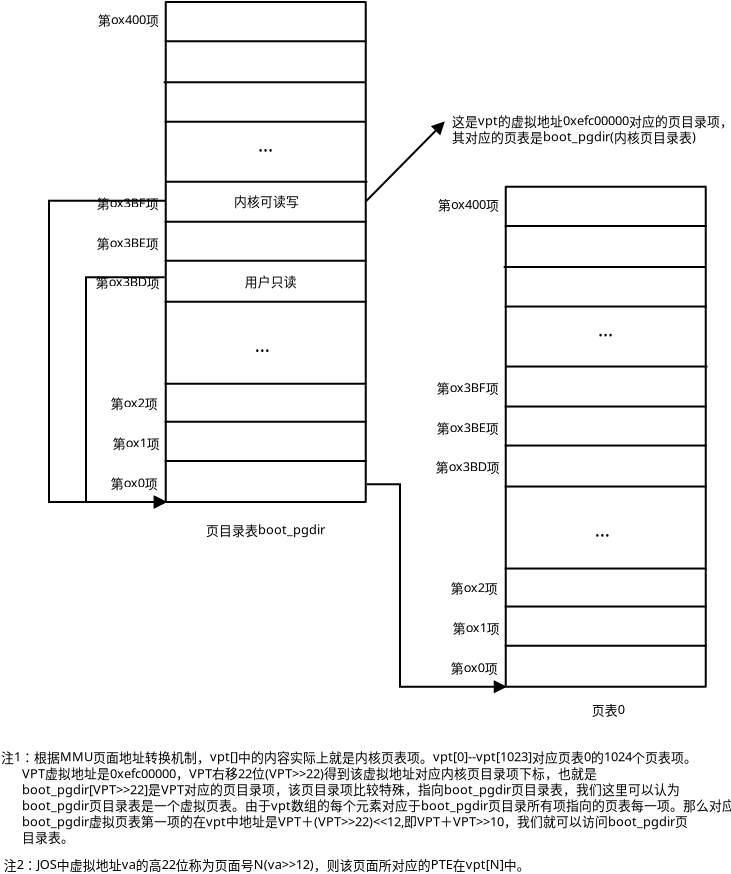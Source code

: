 <?xml version="1.0" encoding="UTF-8"?>
<dia:diagram xmlns:dia="http://www.lysator.liu.se/~alla/dia/">
  <dia:layer name="Background" visible="true">
    <dia:object type="Standard - Box" version="0" id="O0">
      <dia:attribute name="obj_pos">
        <dia:point val="17,8.025"/>
      </dia:attribute>
      <dia:attribute name="obj_bb">
        <dia:rectangle val="16.95,7.975;27.05,33.075"/>
      </dia:attribute>
      <dia:attribute name="elem_corner">
        <dia:point val="17,8.025"/>
      </dia:attribute>
      <dia:attribute name="elem_width">
        <dia:real val="10"/>
      </dia:attribute>
      <dia:attribute name="elem_height">
        <dia:real val="25"/>
      </dia:attribute>
      <dia:attribute name="show_background">
        <dia:boolean val="false"/>
      </dia:attribute>
      <dia:attribute name="corner_radius">
        <dia:real val="1.175e-38"/>
      </dia:attribute>
    </dia:object>
    <dia:object type="Standard - Line" version="0" id="O1">
      <dia:attribute name="obj_pos">
        <dia:point val="16.95,30.975"/>
      </dia:attribute>
      <dia:attribute name="obj_bb">
        <dia:rectangle val="16.9,30.925;27.1,31.025"/>
      </dia:attribute>
      <dia:attribute name="conn_endpoints">
        <dia:point val="16.95,30.975"/>
        <dia:point val="27.05,30.975"/>
      </dia:attribute>
      <dia:attribute name="numcp">
        <dia:int val="1"/>
      </dia:attribute>
    </dia:object>
    <dia:object type="Standard - Line" version="0" id="O2">
      <dia:attribute name="obj_pos">
        <dia:point val="16.948,29.012"/>
      </dia:attribute>
      <dia:attribute name="obj_bb">
        <dia:rectangle val="16.898,28.962;27.098,29.062"/>
      </dia:attribute>
      <dia:attribute name="conn_endpoints">
        <dia:point val="16.948,29.012"/>
        <dia:point val="27.047,29.012"/>
      </dia:attribute>
      <dia:attribute name="numcp">
        <dia:int val="1"/>
      </dia:attribute>
    </dia:object>
    <dia:object type="Standard - Line" version="0" id="O3">
      <dia:attribute name="obj_pos">
        <dia:point val="16.948,27.113"/>
      </dia:attribute>
      <dia:attribute name="obj_bb">
        <dia:rectangle val="16.898,27.062;27.098,27.163"/>
      </dia:attribute>
      <dia:attribute name="conn_endpoints">
        <dia:point val="16.948,27.113"/>
        <dia:point val="27.047,27.113"/>
      </dia:attribute>
      <dia:attribute name="numcp">
        <dia:int val="1"/>
      </dia:attribute>
    </dia:object>
    <dia:object type="Standard - Text" version="1" id="O4">
      <dia:attribute name="obj_pos">
        <dia:point val="21.45,25.525"/>
      </dia:attribute>
      <dia:attribute name="obj_bb">
        <dia:rectangle val="21.45,24.712;22.267,26.12"/>
      </dia:attribute>
      <dia:attribute name="text">
        <dia:composite type="text">
          <dia:attribute name="string">
            <dia:string>#...#</dia:string>
          </dia:attribute>
          <dia:attribute name="font">
            <dia:font family="sans" style="0" name="Helvetica"/>
          </dia:attribute>
          <dia:attribute name="height">
            <dia:real val="1.2"/>
          </dia:attribute>
          <dia:attribute name="pos">
            <dia:point val="21.45,25.525"/>
          </dia:attribute>
          <dia:attribute name="color">
            <dia:color val="#000000"/>
          </dia:attribute>
          <dia:attribute name="alignment">
            <dia:enum val="0"/>
          </dia:attribute>
        </dia:composite>
      </dia:attribute>
      <dia:attribute name="valign">
        <dia:enum val="3"/>
      </dia:attribute>
    </dia:object>
    <dia:object type="Standard - Line" version="0" id="O5">
      <dia:attribute name="obj_pos">
        <dia:point val="16.948,23.012"/>
      </dia:attribute>
      <dia:attribute name="obj_bb">
        <dia:rectangle val="16.898,22.962;27.098,23.062"/>
      </dia:attribute>
      <dia:attribute name="conn_endpoints">
        <dia:point val="16.948,23.012"/>
        <dia:point val="27.047,23.012"/>
      </dia:attribute>
      <dia:attribute name="numcp">
        <dia:int val="1"/>
      </dia:attribute>
    </dia:object>
    <dia:object type="Standard - Line" version="0" id="O6">
      <dia:attribute name="obj_pos">
        <dia:point val="16.948,20.962"/>
      </dia:attribute>
      <dia:attribute name="obj_bb">
        <dia:rectangle val="16.898,20.913;27.098,21.012"/>
      </dia:attribute>
      <dia:attribute name="conn_endpoints">
        <dia:point val="16.948,20.962"/>
        <dia:point val="27.047,20.962"/>
      </dia:attribute>
      <dia:attribute name="numcp">
        <dia:int val="1"/>
      </dia:attribute>
    </dia:object>
    <dia:object type="Standard - Line" version="0" id="O7">
      <dia:attribute name="obj_pos">
        <dia:point val="16.948,19.012"/>
      </dia:attribute>
      <dia:attribute name="obj_bb">
        <dia:rectangle val="16.898,18.962;27.098,19.062"/>
      </dia:attribute>
      <dia:attribute name="conn_endpoints">
        <dia:point val="16.948,19.012"/>
        <dia:point val="27.047,19.012"/>
      </dia:attribute>
      <dia:attribute name="numcp">
        <dia:int val="1"/>
      </dia:attribute>
    </dia:object>
    <dia:object type="Standard - Line" version="0" id="O8">
      <dia:attribute name="obj_pos">
        <dia:point val="16.983,17.012"/>
      </dia:attribute>
      <dia:attribute name="obj_bb">
        <dia:rectangle val="16.933,16.962;27.133,17.062"/>
      </dia:attribute>
      <dia:attribute name="conn_endpoints">
        <dia:point val="16.983,17.012"/>
        <dia:point val="27.082,17.012"/>
      </dia:attribute>
      <dia:attribute name="numcp">
        <dia:int val="1"/>
      </dia:attribute>
    </dia:object>
    <dia:object type="Standard - Text" version="1" id="O9">
      <dia:attribute name="obj_pos">
        <dia:point val="21.613,15.512"/>
      </dia:attribute>
      <dia:attribute name="obj_bb">
        <dia:rectangle val="21.613,14.7;22.43,16.108"/>
      </dia:attribute>
      <dia:attribute name="text">
        <dia:composite type="text">
          <dia:attribute name="string">
            <dia:string>#...#</dia:string>
          </dia:attribute>
          <dia:attribute name="font">
            <dia:font family="sans" style="0" name="Helvetica"/>
          </dia:attribute>
          <dia:attribute name="height">
            <dia:real val="1.2"/>
          </dia:attribute>
          <dia:attribute name="pos">
            <dia:point val="21.613,15.512"/>
          </dia:attribute>
          <dia:attribute name="color">
            <dia:color val="#000000"/>
          </dia:attribute>
          <dia:attribute name="alignment">
            <dia:enum val="0"/>
          </dia:attribute>
        </dia:composite>
      </dia:attribute>
      <dia:attribute name="valign">
        <dia:enum val="3"/>
      </dia:attribute>
    </dia:object>
    <dia:object type="Standard - Line" version="0" id="O10">
      <dia:attribute name="obj_pos">
        <dia:point val="16.948,14.012"/>
      </dia:attribute>
      <dia:attribute name="obj_bb">
        <dia:rectangle val="16.898,13.963;27.098,14.062"/>
      </dia:attribute>
      <dia:attribute name="conn_endpoints">
        <dia:point val="16.948,14.012"/>
        <dia:point val="27.047,14.012"/>
      </dia:attribute>
      <dia:attribute name="numcp">
        <dia:int val="1"/>
      </dia:attribute>
    </dia:object>
    <dia:object type="Standard - Line" version="0" id="O11">
      <dia:attribute name="obj_pos">
        <dia:point val="16.898,12.037"/>
      </dia:attribute>
      <dia:attribute name="obj_bb">
        <dia:rectangle val="16.848,11.988;27.047,12.088"/>
      </dia:attribute>
      <dia:attribute name="conn_endpoints">
        <dia:point val="16.898,12.037"/>
        <dia:point val="26.997,12.037"/>
      </dia:attribute>
      <dia:attribute name="numcp">
        <dia:int val="1"/>
      </dia:attribute>
    </dia:object>
    <dia:object type="Standard - Line" version="0" id="O12">
      <dia:attribute name="obj_pos">
        <dia:point val="16.948,9.988"/>
      </dia:attribute>
      <dia:attribute name="obj_bb">
        <dia:rectangle val="16.898,9.938;27.098,10.037"/>
      </dia:attribute>
      <dia:attribute name="conn_endpoints">
        <dia:point val="16.948,9.988"/>
        <dia:point val="27.047,9.988"/>
      </dia:attribute>
      <dia:attribute name="numcp">
        <dia:int val="1"/>
      </dia:attribute>
    </dia:object>
    <dia:object type="Standard - Text" version="1" id="O13">
      <dia:attribute name="obj_pos">
        <dia:point val="13.613,9.188"/>
      </dia:attribute>
      <dia:attribute name="obj_bb">
        <dia:rectangle val="13.613,8.623;16.605,9.563"/>
      </dia:attribute>
      <dia:attribute name="text">
        <dia:composite type="text">
          <dia:attribute name="string">
            <dia:string>#第ox400项#</dia:string>
          </dia:attribute>
          <dia:attribute name="font">
            <dia:font family="sans" style="0" name="Helvetica"/>
          </dia:attribute>
          <dia:attribute name="height">
            <dia:real val="0.8"/>
          </dia:attribute>
          <dia:attribute name="pos">
            <dia:point val="13.613,9.188"/>
          </dia:attribute>
          <dia:attribute name="color">
            <dia:color val="#000000"/>
          </dia:attribute>
          <dia:attribute name="alignment">
            <dia:enum val="0"/>
          </dia:attribute>
        </dia:composite>
      </dia:attribute>
      <dia:attribute name="valign">
        <dia:enum val="3"/>
      </dia:attribute>
    </dia:object>
    <dia:object type="Standard - Text" version="1" id="O14">
      <dia:attribute name="obj_pos">
        <dia:point val="13.498,22.302"/>
      </dia:attribute>
      <dia:attribute name="obj_bb">
        <dia:rectangle val="13.498,21.738;16.6,22.677"/>
      </dia:attribute>
      <dia:attribute name="text">
        <dia:composite type="text">
          <dia:attribute name="string">
            <dia:string>#第ox3BD项#</dia:string>
          </dia:attribute>
          <dia:attribute name="font">
            <dia:font family="sans" style="0" name="Helvetica"/>
          </dia:attribute>
          <dia:attribute name="height">
            <dia:real val="0.8"/>
          </dia:attribute>
          <dia:attribute name="pos">
            <dia:point val="13.498,22.302"/>
          </dia:attribute>
          <dia:attribute name="color">
            <dia:color val="#000000"/>
          </dia:attribute>
          <dia:attribute name="alignment">
            <dia:enum val="0"/>
          </dia:attribute>
        </dia:composite>
      </dia:attribute>
      <dia:attribute name="valign">
        <dia:enum val="3"/>
      </dia:attribute>
    </dia:object>
    <dia:object type="Standard - Text" version="1" id="O15">
      <dia:attribute name="obj_pos">
        <dia:point val="13.547,20.352"/>
      </dia:attribute>
      <dia:attribute name="obj_bb">
        <dia:rectangle val="13.547,19.788;16.57,20.727"/>
      </dia:attribute>
      <dia:attribute name="text">
        <dia:composite type="text">
          <dia:attribute name="string">
            <dia:string>#第ox3BE项#</dia:string>
          </dia:attribute>
          <dia:attribute name="font">
            <dia:font family="sans" style="0" name="Helvetica"/>
          </dia:attribute>
          <dia:attribute name="height">
            <dia:real val="0.8"/>
          </dia:attribute>
          <dia:attribute name="pos">
            <dia:point val="13.547,20.352"/>
          </dia:attribute>
          <dia:attribute name="color">
            <dia:color val="#000000"/>
          </dia:attribute>
          <dia:attribute name="alignment">
            <dia:enum val="0"/>
          </dia:attribute>
        </dia:composite>
      </dia:attribute>
      <dia:attribute name="valign">
        <dia:enum val="3"/>
      </dia:attribute>
    </dia:object>
    <dia:object type="Standard - Text" version="1" id="O16">
      <dia:attribute name="obj_pos">
        <dia:point val="13.547,18.352"/>
      </dia:attribute>
      <dia:attribute name="obj_bb">
        <dia:rectangle val="13.547,17.788;16.535,18.727"/>
      </dia:attribute>
      <dia:attribute name="text">
        <dia:composite type="text">
          <dia:attribute name="string">
            <dia:string>#第ox3BF项#</dia:string>
          </dia:attribute>
          <dia:attribute name="font">
            <dia:font family="sans" style="0" name="Helvetica"/>
          </dia:attribute>
          <dia:attribute name="height">
            <dia:real val="0.8"/>
          </dia:attribute>
          <dia:attribute name="pos">
            <dia:point val="13.547,18.352"/>
          </dia:attribute>
          <dia:attribute name="color">
            <dia:color val="#000000"/>
          </dia:attribute>
          <dia:attribute name="alignment">
            <dia:enum val="0"/>
          </dia:attribute>
        </dia:composite>
      </dia:attribute>
      <dia:attribute name="valign">
        <dia:enum val="3"/>
      </dia:attribute>
    </dia:object>
    <dia:object type="Standard - Text" version="1" id="O17">
      <dia:attribute name="obj_pos">
        <dia:point val="14.248,32.352"/>
      </dia:attribute>
      <dia:attribute name="obj_bb">
        <dia:rectangle val="14.248,31.788;16.497,32.727"/>
      </dia:attribute>
      <dia:attribute name="text">
        <dia:composite type="text">
          <dia:attribute name="string">
            <dia:string>#第ox0项#</dia:string>
          </dia:attribute>
          <dia:attribute name="font">
            <dia:font family="sans" style="0" name="Helvetica"/>
          </dia:attribute>
          <dia:attribute name="height">
            <dia:real val="0.8"/>
          </dia:attribute>
          <dia:attribute name="pos">
            <dia:point val="14.248,32.352"/>
          </dia:attribute>
          <dia:attribute name="color">
            <dia:color val="#000000"/>
          </dia:attribute>
          <dia:attribute name="alignment">
            <dia:enum val="0"/>
          </dia:attribute>
        </dia:composite>
      </dia:attribute>
      <dia:attribute name="valign">
        <dia:enum val="3"/>
      </dia:attribute>
    </dia:object>
    <dia:object type="Standard - Text" version="1" id="O18">
      <dia:attribute name="obj_pos">
        <dia:point val="14.348,30.352"/>
      </dia:attribute>
      <dia:attribute name="obj_bb">
        <dia:rectangle val="14.348,29.788;16.6,30.727"/>
      </dia:attribute>
      <dia:attribute name="text">
        <dia:composite type="text">
          <dia:attribute name="string">
            <dia:string>#第ox1项#</dia:string>
          </dia:attribute>
          <dia:attribute name="font">
            <dia:font family="sans" style="0" name="Helvetica"/>
          </dia:attribute>
          <dia:attribute name="height">
            <dia:real val="0.8"/>
          </dia:attribute>
          <dia:attribute name="pos">
            <dia:point val="14.348,30.352"/>
          </dia:attribute>
          <dia:attribute name="color">
            <dia:color val="#000000"/>
          </dia:attribute>
          <dia:attribute name="alignment">
            <dia:enum val="0"/>
          </dia:attribute>
        </dia:composite>
      </dia:attribute>
      <dia:attribute name="valign">
        <dia:enum val="3"/>
      </dia:attribute>
    </dia:object>
    <dia:object type="Standard - Text" version="1" id="O19">
      <dia:attribute name="obj_pos">
        <dia:point val="14.248,28.352"/>
      </dia:attribute>
      <dia:attribute name="obj_bb">
        <dia:rectangle val="14.248,27.788;16.495,28.727"/>
      </dia:attribute>
      <dia:attribute name="text">
        <dia:composite type="text">
          <dia:attribute name="string">
            <dia:string>#第ox2项#</dia:string>
          </dia:attribute>
          <dia:attribute name="font">
            <dia:font family="sans" style="0" name="Helvetica"/>
          </dia:attribute>
          <dia:attribute name="height">
            <dia:real val="0.8"/>
          </dia:attribute>
          <dia:attribute name="pos">
            <dia:point val="14.248,28.352"/>
          </dia:attribute>
          <dia:attribute name="color">
            <dia:color val="#000000"/>
          </dia:attribute>
          <dia:attribute name="alignment">
            <dia:enum val="0"/>
          </dia:attribute>
        </dia:composite>
      </dia:attribute>
      <dia:attribute name="valign">
        <dia:enum val="3"/>
      </dia:attribute>
    </dia:object>
    <dia:object type="Standard - Text" version="1" id="O20">
      <dia:attribute name="obj_pos">
        <dia:point val="19.013,34.688"/>
      </dia:attribute>
      <dia:attribute name="obj_bb">
        <dia:rectangle val="19.013,34.123;24.518,35.063"/>
      </dia:attribute>
      <dia:attribute name="text">
        <dia:composite type="text">
          <dia:attribute name="string">
            <dia:string>#页目录表boot_pgdir#</dia:string>
          </dia:attribute>
          <dia:attribute name="font">
            <dia:font family="sans" style="0" name="Helvetica"/>
          </dia:attribute>
          <dia:attribute name="height">
            <dia:real val="0.8"/>
          </dia:attribute>
          <dia:attribute name="pos">
            <dia:point val="19.013,34.688"/>
          </dia:attribute>
          <dia:attribute name="color">
            <dia:color val="#000000"/>
          </dia:attribute>
          <dia:attribute name="alignment">
            <dia:enum val="0"/>
          </dia:attribute>
        </dia:composite>
      </dia:attribute>
      <dia:attribute name="valign">
        <dia:enum val="3"/>
      </dia:attribute>
    </dia:object>
    <dia:object type="Standard - Box" version="0" id="O21">
      <dia:attribute name="obj_pos">
        <dia:point val="34.0,17.262"/>
      </dia:attribute>
      <dia:attribute name="obj_bb">
        <dia:rectangle val="33.95,17.212;44.05,42.312"/>
      </dia:attribute>
      <dia:attribute name="elem_corner">
        <dia:point val="34.0,17.262"/>
      </dia:attribute>
      <dia:attribute name="elem_width">
        <dia:real val="10"/>
      </dia:attribute>
      <dia:attribute name="elem_height">
        <dia:real val="25"/>
      </dia:attribute>
      <dia:attribute name="show_background">
        <dia:boolean val="false"/>
      </dia:attribute>
      <dia:attribute name="corner_radius">
        <dia:real val="1.175e-38"/>
      </dia:attribute>
    </dia:object>
    <dia:object type="Standard - Line" version="0" id="O22">
      <dia:attribute name="obj_pos">
        <dia:point val="33.95,40.212"/>
      </dia:attribute>
      <dia:attribute name="obj_bb">
        <dia:rectangle val="33.9,40.163;44.1,40.263"/>
      </dia:attribute>
      <dia:attribute name="conn_endpoints">
        <dia:point val="33.95,40.212"/>
        <dia:point val="44.05,40.212"/>
      </dia:attribute>
      <dia:attribute name="numcp">
        <dia:int val="1"/>
      </dia:attribute>
    </dia:object>
    <dia:object type="Standard - Line" version="0" id="O23">
      <dia:attribute name="obj_pos">
        <dia:point val="33.948,38.25"/>
      </dia:attribute>
      <dia:attribute name="obj_bb">
        <dia:rectangle val="33.898,38.2;44.098,38.3"/>
      </dia:attribute>
      <dia:attribute name="conn_endpoints">
        <dia:point val="33.948,38.25"/>
        <dia:point val="44.048,38.25"/>
      </dia:attribute>
      <dia:attribute name="numcp">
        <dia:int val="1"/>
      </dia:attribute>
    </dia:object>
    <dia:object type="Standard - Line" version="0" id="O24">
      <dia:attribute name="obj_pos">
        <dia:point val="33.948,36.35"/>
      </dia:attribute>
      <dia:attribute name="obj_bb">
        <dia:rectangle val="33.898,36.3;44.098,36.4"/>
      </dia:attribute>
      <dia:attribute name="conn_endpoints">
        <dia:point val="33.948,36.35"/>
        <dia:point val="44.048,36.35"/>
      </dia:attribute>
      <dia:attribute name="numcp">
        <dia:int val="1"/>
      </dia:attribute>
    </dia:object>
    <dia:object type="Standard - Text" version="1" id="O25">
      <dia:attribute name="obj_pos">
        <dia:point val="38.45,34.763"/>
      </dia:attribute>
      <dia:attribute name="obj_bb">
        <dia:rectangle val="38.45,33.95;39.268,35.358"/>
      </dia:attribute>
      <dia:attribute name="text">
        <dia:composite type="text">
          <dia:attribute name="string">
            <dia:string>#...#</dia:string>
          </dia:attribute>
          <dia:attribute name="font">
            <dia:font family="sans" style="0" name="Helvetica"/>
          </dia:attribute>
          <dia:attribute name="height">
            <dia:real val="1.2"/>
          </dia:attribute>
          <dia:attribute name="pos">
            <dia:point val="38.45,34.763"/>
          </dia:attribute>
          <dia:attribute name="color">
            <dia:color val="#000000"/>
          </dia:attribute>
          <dia:attribute name="alignment">
            <dia:enum val="0"/>
          </dia:attribute>
        </dia:composite>
      </dia:attribute>
      <dia:attribute name="valign">
        <dia:enum val="3"/>
      </dia:attribute>
    </dia:object>
    <dia:object type="Standard - Line" version="0" id="O26">
      <dia:attribute name="obj_pos">
        <dia:point val="33.948,32.25"/>
      </dia:attribute>
      <dia:attribute name="obj_bb">
        <dia:rectangle val="33.898,32.2;44.098,32.3"/>
      </dia:attribute>
      <dia:attribute name="conn_endpoints">
        <dia:point val="33.948,32.25"/>
        <dia:point val="44.048,32.25"/>
      </dia:attribute>
      <dia:attribute name="numcp">
        <dia:int val="1"/>
      </dia:attribute>
    </dia:object>
    <dia:object type="Standard - Line" version="0" id="O27">
      <dia:attribute name="obj_pos">
        <dia:point val="33.948,30.2"/>
      </dia:attribute>
      <dia:attribute name="obj_bb">
        <dia:rectangle val="33.898,30.15;44.098,30.25"/>
      </dia:attribute>
      <dia:attribute name="conn_endpoints">
        <dia:point val="33.948,30.2"/>
        <dia:point val="44.048,30.2"/>
      </dia:attribute>
      <dia:attribute name="numcp">
        <dia:int val="1"/>
      </dia:attribute>
    </dia:object>
    <dia:object type="Standard - Line" version="0" id="O28">
      <dia:attribute name="obj_pos">
        <dia:point val="33.948,28.25"/>
      </dia:attribute>
      <dia:attribute name="obj_bb">
        <dia:rectangle val="33.898,28.2;44.098,28.3"/>
      </dia:attribute>
      <dia:attribute name="conn_endpoints">
        <dia:point val="33.948,28.25"/>
        <dia:point val="44.048,28.25"/>
      </dia:attribute>
      <dia:attribute name="numcp">
        <dia:int val="1"/>
      </dia:attribute>
    </dia:object>
    <dia:object type="Standard - Line" version="0" id="O29">
      <dia:attribute name="obj_pos">
        <dia:point val="33.983,26.25"/>
      </dia:attribute>
      <dia:attribute name="obj_bb">
        <dia:rectangle val="33.933,26.2;44.133,26.3"/>
      </dia:attribute>
      <dia:attribute name="conn_endpoints">
        <dia:point val="33.983,26.25"/>
        <dia:point val="44.083,26.25"/>
      </dia:attribute>
      <dia:attribute name="numcp">
        <dia:int val="1"/>
      </dia:attribute>
    </dia:object>
    <dia:object type="Standard - Text" version="1" id="O30">
      <dia:attribute name="obj_pos">
        <dia:point val="38.613,24.75"/>
      </dia:attribute>
      <dia:attribute name="obj_bb">
        <dia:rectangle val="38.613,23.938;39.43,25.345"/>
      </dia:attribute>
      <dia:attribute name="text">
        <dia:composite type="text">
          <dia:attribute name="string">
            <dia:string>#...#</dia:string>
          </dia:attribute>
          <dia:attribute name="font">
            <dia:font family="sans" style="0" name="Helvetica"/>
          </dia:attribute>
          <dia:attribute name="height">
            <dia:real val="1.2"/>
          </dia:attribute>
          <dia:attribute name="pos">
            <dia:point val="38.613,24.75"/>
          </dia:attribute>
          <dia:attribute name="color">
            <dia:color val="#000000"/>
          </dia:attribute>
          <dia:attribute name="alignment">
            <dia:enum val="0"/>
          </dia:attribute>
        </dia:composite>
      </dia:attribute>
      <dia:attribute name="valign">
        <dia:enum val="3"/>
      </dia:attribute>
    </dia:object>
    <dia:object type="Standard - Line" version="0" id="O31">
      <dia:attribute name="obj_pos">
        <dia:point val="33.948,23.25"/>
      </dia:attribute>
      <dia:attribute name="obj_bb">
        <dia:rectangle val="33.898,23.2;44.098,23.3"/>
      </dia:attribute>
      <dia:attribute name="conn_endpoints">
        <dia:point val="33.948,23.25"/>
        <dia:point val="44.048,23.25"/>
      </dia:attribute>
      <dia:attribute name="numcp">
        <dia:int val="1"/>
      </dia:attribute>
    </dia:object>
    <dia:object type="Standard - Line" version="0" id="O32">
      <dia:attribute name="obj_pos">
        <dia:point val="33.898,21.275"/>
      </dia:attribute>
      <dia:attribute name="obj_bb">
        <dia:rectangle val="33.848,21.225;44.048,21.325"/>
      </dia:attribute>
      <dia:attribute name="conn_endpoints">
        <dia:point val="33.898,21.275"/>
        <dia:point val="43.998,21.275"/>
      </dia:attribute>
      <dia:attribute name="numcp">
        <dia:int val="1"/>
      </dia:attribute>
    </dia:object>
    <dia:object type="Standard - Line" version="0" id="O33">
      <dia:attribute name="obj_pos">
        <dia:point val="33.948,19.225"/>
      </dia:attribute>
      <dia:attribute name="obj_bb">
        <dia:rectangle val="33.898,19.175;44.098,19.275"/>
      </dia:attribute>
      <dia:attribute name="conn_endpoints">
        <dia:point val="33.948,19.225"/>
        <dia:point val="44.048,19.225"/>
      </dia:attribute>
      <dia:attribute name="numcp">
        <dia:int val="1"/>
      </dia:attribute>
    </dia:object>
    <dia:object type="Standard - Text" version="1" id="O34">
      <dia:attribute name="obj_pos">
        <dia:point val="30.613,18.425"/>
      </dia:attribute>
      <dia:attribute name="obj_bb">
        <dia:rectangle val="30.613,17.861;33.605,18.801"/>
      </dia:attribute>
      <dia:attribute name="text">
        <dia:composite type="text">
          <dia:attribute name="string">
            <dia:string>#第ox400项#</dia:string>
          </dia:attribute>
          <dia:attribute name="font">
            <dia:font family="sans" style="0" name="Helvetica"/>
          </dia:attribute>
          <dia:attribute name="height">
            <dia:real val="0.8"/>
          </dia:attribute>
          <dia:attribute name="pos">
            <dia:point val="30.613,18.425"/>
          </dia:attribute>
          <dia:attribute name="color">
            <dia:color val="#000000"/>
          </dia:attribute>
          <dia:attribute name="alignment">
            <dia:enum val="0"/>
          </dia:attribute>
        </dia:composite>
      </dia:attribute>
      <dia:attribute name="valign">
        <dia:enum val="3"/>
      </dia:attribute>
    </dia:object>
    <dia:object type="Standard - Text" version="1" id="O35">
      <dia:attribute name="obj_pos">
        <dia:point val="30.498,31.539"/>
      </dia:attribute>
      <dia:attribute name="obj_bb">
        <dia:rectangle val="30.498,30.975;33.6,31.915"/>
      </dia:attribute>
      <dia:attribute name="text">
        <dia:composite type="text">
          <dia:attribute name="string">
            <dia:string>#第ox3BD项#</dia:string>
          </dia:attribute>
          <dia:attribute name="font">
            <dia:font family="sans" style="0" name="Helvetica"/>
          </dia:attribute>
          <dia:attribute name="height">
            <dia:real val="0.8"/>
          </dia:attribute>
          <dia:attribute name="pos">
            <dia:point val="30.498,31.539"/>
          </dia:attribute>
          <dia:attribute name="color">
            <dia:color val="#000000"/>
          </dia:attribute>
          <dia:attribute name="alignment">
            <dia:enum val="0"/>
          </dia:attribute>
        </dia:composite>
      </dia:attribute>
      <dia:attribute name="valign">
        <dia:enum val="3"/>
      </dia:attribute>
    </dia:object>
    <dia:object type="Standard - Text" version="1" id="O36">
      <dia:attribute name="obj_pos">
        <dia:point val="30.548,29.589"/>
      </dia:attribute>
      <dia:attribute name="obj_bb">
        <dia:rectangle val="30.548,29.025;33.57,29.965"/>
      </dia:attribute>
      <dia:attribute name="text">
        <dia:composite type="text">
          <dia:attribute name="string">
            <dia:string>#第ox3BE项#</dia:string>
          </dia:attribute>
          <dia:attribute name="font">
            <dia:font family="sans" style="0" name="Helvetica"/>
          </dia:attribute>
          <dia:attribute name="height">
            <dia:real val="0.8"/>
          </dia:attribute>
          <dia:attribute name="pos">
            <dia:point val="30.548,29.589"/>
          </dia:attribute>
          <dia:attribute name="color">
            <dia:color val="#000000"/>
          </dia:attribute>
          <dia:attribute name="alignment">
            <dia:enum val="0"/>
          </dia:attribute>
        </dia:composite>
      </dia:attribute>
      <dia:attribute name="valign">
        <dia:enum val="3"/>
      </dia:attribute>
    </dia:object>
    <dia:object type="Standard - Text" version="1" id="O37">
      <dia:attribute name="obj_pos">
        <dia:point val="30.548,27.589"/>
      </dia:attribute>
      <dia:attribute name="obj_bb">
        <dia:rectangle val="30.548,27.025;33.535,27.965"/>
      </dia:attribute>
      <dia:attribute name="text">
        <dia:composite type="text">
          <dia:attribute name="string">
            <dia:string>#第ox3BF项#</dia:string>
          </dia:attribute>
          <dia:attribute name="font">
            <dia:font family="sans" style="0" name="Helvetica"/>
          </dia:attribute>
          <dia:attribute name="height">
            <dia:real val="0.8"/>
          </dia:attribute>
          <dia:attribute name="pos">
            <dia:point val="30.548,27.589"/>
          </dia:attribute>
          <dia:attribute name="color">
            <dia:color val="#000000"/>
          </dia:attribute>
          <dia:attribute name="alignment">
            <dia:enum val="0"/>
          </dia:attribute>
        </dia:composite>
      </dia:attribute>
      <dia:attribute name="valign">
        <dia:enum val="3"/>
      </dia:attribute>
    </dia:object>
    <dia:object type="Standard - Text" version="1" id="O38">
      <dia:attribute name="obj_pos">
        <dia:point val="31.248,41.589"/>
      </dia:attribute>
      <dia:attribute name="obj_bb">
        <dia:rectangle val="31.248,41.025;33.498,41.965"/>
      </dia:attribute>
      <dia:attribute name="text">
        <dia:composite type="text">
          <dia:attribute name="string">
            <dia:string>#第ox0项#</dia:string>
          </dia:attribute>
          <dia:attribute name="font">
            <dia:font family="sans" style="0" name="Helvetica"/>
          </dia:attribute>
          <dia:attribute name="height">
            <dia:real val="0.8"/>
          </dia:attribute>
          <dia:attribute name="pos">
            <dia:point val="31.248,41.589"/>
          </dia:attribute>
          <dia:attribute name="color">
            <dia:color val="#000000"/>
          </dia:attribute>
          <dia:attribute name="alignment">
            <dia:enum val="0"/>
          </dia:attribute>
        </dia:composite>
      </dia:attribute>
      <dia:attribute name="valign">
        <dia:enum val="3"/>
      </dia:attribute>
    </dia:object>
    <dia:object type="Standard - Text" version="1" id="O39">
      <dia:attribute name="obj_pos">
        <dia:point val="31.348,39.589"/>
      </dia:attribute>
      <dia:attribute name="obj_bb">
        <dia:rectangle val="31.348,39.025;33.6,39.965"/>
      </dia:attribute>
      <dia:attribute name="text">
        <dia:composite type="text">
          <dia:attribute name="string">
            <dia:string>#第ox1项#</dia:string>
          </dia:attribute>
          <dia:attribute name="font">
            <dia:font family="sans" style="0" name="Helvetica"/>
          </dia:attribute>
          <dia:attribute name="height">
            <dia:real val="0.8"/>
          </dia:attribute>
          <dia:attribute name="pos">
            <dia:point val="31.348,39.589"/>
          </dia:attribute>
          <dia:attribute name="color">
            <dia:color val="#000000"/>
          </dia:attribute>
          <dia:attribute name="alignment">
            <dia:enum val="0"/>
          </dia:attribute>
        </dia:composite>
      </dia:attribute>
      <dia:attribute name="valign">
        <dia:enum val="3"/>
      </dia:attribute>
    </dia:object>
    <dia:object type="Standard - Text" version="1" id="O40">
      <dia:attribute name="obj_pos">
        <dia:point val="31.248,37.589"/>
      </dia:attribute>
      <dia:attribute name="obj_bb">
        <dia:rectangle val="31.248,37.025;33.495,37.965"/>
      </dia:attribute>
      <dia:attribute name="text">
        <dia:composite type="text">
          <dia:attribute name="string">
            <dia:string>#第ox2项#</dia:string>
          </dia:attribute>
          <dia:attribute name="font">
            <dia:font family="sans" style="0" name="Helvetica"/>
          </dia:attribute>
          <dia:attribute name="height">
            <dia:real val="0.8"/>
          </dia:attribute>
          <dia:attribute name="pos">
            <dia:point val="31.248,37.589"/>
          </dia:attribute>
          <dia:attribute name="color">
            <dia:color val="#000000"/>
          </dia:attribute>
          <dia:attribute name="alignment">
            <dia:enum val="0"/>
          </dia:attribute>
        </dia:composite>
      </dia:attribute>
      <dia:attribute name="valign">
        <dia:enum val="3"/>
      </dia:attribute>
    </dia:object>
    <dia:object type="Standard - ZigZagLine" version="1" id="O41">
      <dia:attribute name="obj_pos">
        <dia:point val="27.063,32.138"/>
      </dia:attribute>
      <dia:attribute name="obj_bb">
        <dia:rectangle val="27.013,32.087;34.05,42.763"/>
      </dia:attribute>
      <dia:attribute name="orth_points">
        <dia:point val="27.063,32.138"/>
        <dia:point val="28.713,32.138"/>
        <dia:point val="28.713,42.263"/>
        <dia:point val="34.0,42.263"/>
      </dia:attribute>
      <dia:attribute name="orth_orient">
        <dia:enum val="0"/>
        <dia:enum val="1"/>
        <dia:enum val="0"/>
      </dia:attribute>
      <dia:attribute name="autorouting">
        <dia:boolean val="false"/>
      </dia:attribute>
      <dia:attribute name="end_arrow">
        <dia:enum val="3"/>
      </dia:attribute>
      <dia:attribute name="end_arrow_length">
        <dia:real val="0.5"/>
      </dia:attribute>
      <dia:attribute name="end_arrow_width">
        <dia:real val="0.5"/>
      </dia:attribute>
      <dia:connections>
        <dia:connection handle="1" to="O21" connection="5"/>
      </dia:connections>
    </dia:object>
    <dia:object type="Standard - ZigZagLine" version="1" id="O42">
      <dia:attribute name="obj_pos">
        <dia:point val="16.963,17.962"/>
      </dia:attribute>
      <dia:attribute name="obj_bb">
        <dia:rectangle val="11.113,17.913;17.05,33.525"/>
      </dia:attribute>
      <dia:attribute name="orth_points">
        <dia:point val="16.963,17.962"/>
        <dia:point val="11.163,17.962"/>
        <dia:point val="11.163,33.025"/>
        <dia:point val="17,33.025"/>
      </dia:attribute>
      <dia:attribute name="orth_orient">
        <dia:enum val="0"/>
        <dia:enum val="1"/>
        <dia:enum val="0"/>
      </dia:attribute>
      <dia:attribute name="autorouting">
        <dia:boolean val="false"/>
      </dia:attribute>
      <dia:attribute name="end_arrow">
        <dia:enum val="3"/>
      </dia:attribute>
      <dia:attribute name="end_arrow_length">
        <dia:real val="0.5"/>
      </dia:attribute>
      <dia:attribute name="end_arrow_width">
        <dia:real val="0.5"/>
      </dia:attribute>
      <dia:connections>
        <dia:connection handle="1" to="O0" connection="5"/>
      </dia:connections>
    </dia:object>
    <dia:object type="Standard - ZigZagLine" version="1" id="O43">
      <dia:attribute name="obj_pos">
        <dia:point val="16.948,21.788"/>
      </dia:attribute>
      <dia:attribute name="obj_bb">
        <dia:rectangle val="12.963,21.738;17.05,33.525"/>
      </dia:attribute>
      <dia:attribute name="orth_points">
        <dia:point val="16.948,21.788"/>
        <dia:point val="13.013,21.788"/>
        <dia:point val="13.013,33.025"/>
        <dia:point val="17,33.025"/>
      </dia:attribute>
      <dia:attribute name="orth_orient">
        <dia:enum val="0"/>
        <dia:enum val="1"/>
        <dia:enum val="0"/>
      </dia:attribute>
      <dia:attribute name="autorouting">
        <dia:boolean val="false"/>
      </dia:attribute>
      <dia:attribute name="end_arrow">
        <dia:enum val="3"/>
      </dia:attribute>
      <dia:attribute name="end_arrow_length">
        <dia:real val="0.5"/>
      </dia:attribute>
      <dia:attribute name="end_arrow_width">
        <dia:real val="0.5"/>
      </dia:attribute>
      <dia:connections>
        <dia:connection handle="1" to="O0" connection="5"/>
      </dia:connections>
    </dia:object>
    <dia:object type="Standard - Text" version="1" id="O44">
      <dia:attribute name="obj_pos">
        <dia:point val="20.413,18.238"/>
      </dia:attribute>
      <dia:attribute name="obj_bb">
        <dia:rectangle val="20.413,17.673;23.395,18.589"/>
      </dia:attribute>
      <dia:attribute name="text">
        <dia:composite type="text">
          <dia:attribute name="string">
            <dia:string>#内核可读写#</dia:string>
          </dia:attribute>
          <dia:attribute name="font">
            <dia:font family="sans" style="0" name="Helvetica"/>
          </dia:attribute>
          <dia:attribute name="height">
            <dia:real val="0.8"/>
          </dia:attribute>
          <dia:attribute name="pos">
            <dia:point val="20.413,18.238"/>
          </dia:attribute>
          <dia:attribute name="color">
            <dia:color val="#000000"/>
          </dia:attribute>
          <dia:attribute name="alignment">
            <dia:enum val="0"/>
          </dia:attribute>
        </dia:composite>
      </dia:attribute>
      <dia:attribute name="valign">
        <dia:enum val="3"/>
      </dia:attribute>
    </dia:object>
    <dia:object type="Standard - Text" version="1" id="O45">
      <dia:attribute name="obj_pos">
        <dia:point val="20.948,22.252"/>
      </dia:attribute>
      <dia:attribute name="obj_bb">
        <dia:rectangle val="20.948,21.688;23.334,22.603"/>
      </dia:attribute>
      <dia:attribute name="text">
        <dia:composite type="text">
          <dia:attribute name="string">
            <dia:string>#用户只读#</dia:string>
          </dia:attribute>
          <dia:attribute name="font">
            <dia:font family="sans" style="0" name="Helvetica"/>
          </dia:attribute>
          <dia:attribute name="height">
            <dia:real val="0.8"/>
          </dia:attribute>
          <dia:attribute name="pos">
            <dia:point val="20.948,22.252"/>
          </dia:attribute>
          <dia:attribute name="color">
            <dia:color val="#000000"/>
          </dia:attribute>
          <dia:attribute name="alignment">
            <dia:enum val="0"/>
          </dia:attribute>
        </dia:composite>
      </dia:attribute>
      <dia:attribute name="valign">
        <dia:enum val="3"/>
      </dia:attribute>
    </dia:object>
    <dia:object type="Standard - Text" version="1" id="O46">
      <dia:attribute name="obj_pos">
        <dia:point val="38.298,43.677"/>
      </dia:attribute>
      <dia:attribute name="obj_bb">
        <dia:rectangle val="38.298,43.112;39.863,44.053"/>
      </dia:attribute>
      <dia:attribute name="text">
        <dia:composite type="text">
          <dia:attribute name="string">
            <dia:string>#页表0#</dia:string>
          </dia:attribute>
          <dia:attribute name="font">
            <dia:font family="sans" style="0" name="Helvetica"/>
          </dia:attribute>
          <dia:attribute name="height">
            <dia:real val="0.8"/>
          </dia:attribute>
          <dia:attribute name="pos">
            <dia:point val="38.298,43.677"/>
          </dia:attribute>
          <dia:attribute name="color">
            <dia:color val="#000000"/>
          </dia:attribute>
          <dia:attribute name="alignment">
            <dia:enum val="0"/>
          </dia:attribute>
        </dia:composite>
      </dia:attribute>
      <dia:attribute name="valign">
        <dia:enum val="3"/>
      </dia:attribute>
    </dia:object>
    <dia:object type="Standard - Text" version="1" id="O47">
      <dia:attribute name="obj_pos">
        <dia:point val="11.363,43.737"/>
      </dia:attribute>
      <dia:attribute name="obj_bb">
        <dia:rectangle val="11.363,43.337;11.363,44.538"/>
      </dia:attribute>
      <dia:attribute name="text">
        <dia:composite type="text">
          <dia:attribute name="string">
            <dia:string>##</dia:string>
          </dia:attribute>
          <dia:attribute name="font">
            <dia:font family="sans" style="0" name="Helvetica"/>
          </dia:attribute>
          <dia:attribute name="height">
            <dia:real val="0.8"/>
          </dia:attribute>
          <dia:attribute name="pos">
            <dia:point val="11.363,43.737"/>
          </dia:attribute>
          <dia:attribute name="color">
            <dia:color val="#000000"/>
          </dia:attribute>
          <dia:attribute name="alignment">
            <dia:enum val="0"/>
          </dia:attribute>
        </dia:composite>
      </dia:attribute>
      <dia:attribute name="valign">
        <dia:enum val="3"/>
      </dia:attribute>
    </dia:object>
    <dia:object type="Standard - Text" version="1" id="O48">
      <dia:attribute name="obj_pos">
        <dia:point val="8.763,46.038"/>
      </dia:attribute>
      <dia:attribute name="obj_bb">
        <dia:rectangle val="8.763,45.456;42.907,50.449"/>
      </dia:attribute>
      <dia:attribute name="text">
        <dia:composite type="text">
          <dia:attribute name="string">
            <dia:string>#注1：根据MMU页面地址转换机制，vpt[]中的内容实际上就是内核页表项。vpt[0]--vpt[1023]对应页表0的1024个页表项。
       VPT虚拟地址是0xefc00000，VPT右移22位(VPT&gt;&gt;22)得到该虚拟地址对应内核页目录项下标，也就是
       boot_pgdir[VPT&gt;&gt;22]是VPT对应的页目录项，该页目录项比较特殊，指向boot_pgdir页目录表，我们这里可以认为
       boot_pgdir页目录表是一个虚拟页表。由于vpt数组的每个元素对应于boot_pgdir页目录所有项指向的页表每一项。那么对应
       boot_pgdir虚拟页表第一项的在vpt中地址是VPT＋(VPT&gt;&gt;22)&lt;&lt;12,即VPT＋VPT&gt;&gt;10，我们就可以访问boot_pgdir页
       目录表。#</dia:string>
          </dia:attribute>
          <dia:attribute name="font">
            <dia:font family="sans" style="0" name="Helvetica"/>
          </dia:attribute>
          <dia:attribute name="height">
            <dia:real val="0.8"/>
          </dia:attribute>
          <dia:attribute name="pos">
            <dia:point val="8.763,46.038"/>
          </dia:attribute>
          <dia:attribute name="color">
            <dia:color val="#000000"/>
          </dia:attribute>
          <dia:attribute name="alignment">
            <dia:enum val="0"/>
          </dia:attribute>
        </dia:composite>
      </dia:attribute>
      <dia:attribute name="valign">
        <dia:enum val="3"/>
      </dia:attribute>
    </dia:object>
    <dia:object type="Standard - Line" version="0" id="O49">
      <dia:attribute name="obj_pos">
        <dia:point val="27.013,17.988"/>
      </dia:attribute>
      <dia:attribute name="obj_bb">
        <dia:rectangle val="26.942,13.651;31.304,18.058"/>
      </dia:attribute>
      <dia:attribute name="conn_endpoints">
        <dia:point val="27.013,17.988"/>
        <dia:point val="30.913,14.037"/>
      </dia:attribute>
      <dia:attribute name="numcp">
        <dia:int val="1"/>
      </dia:attribute>
      <dia:attribute name="end_arrow">
        <dia:enum val="3"/>
      </dia:attribute>
      <dia:attribute name="end_arrow_length">
        <dia:real val="0.5"/>
      </dia:attribute>
      <dia:attribute name="end_arrow_width">
        <dia:real val="0.5"/>
      </dia:attribute>
    </dia:object>
    <dia:object type="Standard - Text" version="1" id="O50">
      <dia:attribute name="obj_pos">
        <dia:point val="31.313,14.238"/>
      </dia:attribute>
      <dia:attribute name="obj_bb">
        <dia:rectangle val="31.313,13.673;44.649,15.413"/>
      </dia:attribute>
      <dia:attribute name="text">
        <dia:composite type="text">
          <dia:attribute name="string">
            <dia:string>#这是vpt的虚拟地址0xefc00000对应的页目录项，
其对应的页表是boot_pgdir(内核页目录表)#</dia:string>
          </dia:attribute>
          <dia:attribute name="font">
            <dia:font family="sans" style="0" name="Helvetica"/>
          </dia:attribute>
          <dia:attribute name="height">
            <dia:real val="0.8"/>
          </dia:attribute>
          <dia:attribute name="pos">
            <dia:point val="31.313,14.238"/>
          </dia:attribute>
          <dia:attribute name="color">
            <dia:color val="#000000"/>
          </dia:attribute>
          <dia:attribute name="alignment">
            <dia:enum val="0"/>
          </dia:attribute>
        </dia:composite>
      </dia:attribute>
      <dia:attribute name="valign">
        <dia:enum val="3"/>
      </dia:attribute>
    </dia:object>
    <dia:object type="Standard - Text" version="1" id="O51">
      <dia:attribute name="obj_pos">
        <dia:point val="8.9,51.425"/>
      </dia:attribute>
      <dia:attribute name="obj_bb">
        <dia:rectangle val="8.9,50.843;34.069,51.836"/>
      </dia:attribute>
      <dia:attribute name="text">
        <dia:composite type="text">
          <dia:attribute name="string">
            <dia:string>#注2：JOS中虚拟地址va的高22位称为页面号N(va&gt;&gt;12)，则该页面所对应的PTE在vpt[N]中。#</dia:string>
          </dia:attribute>
          <dia:attribute name="font">
            <dia:font family="sans" style="0" name="Helvetica"/>
          </dia:attribute>
          <dia:attribute name="height">
            <dia:real val="0.8"/>
          </dia:attribute>
          <dia:attribute name="pos">
            <dia:point val="8.9,51.425"/>
          </dia:attribute>
          <dia:attribute name="color">
            <dia:color val="#000000"/>
          </dia:attribute>
          <dia:attribute name="alignment">
            <dia:enum val="0"/>
          </dia:attribute>
        </dia:composite>
      </dia:attribute>
      <dia:attribute name="valign">
        <dia:enum val="3"/>
      </dia:attribute>
    </dia:object>
  </dia:layer>
</dia:diagram>
